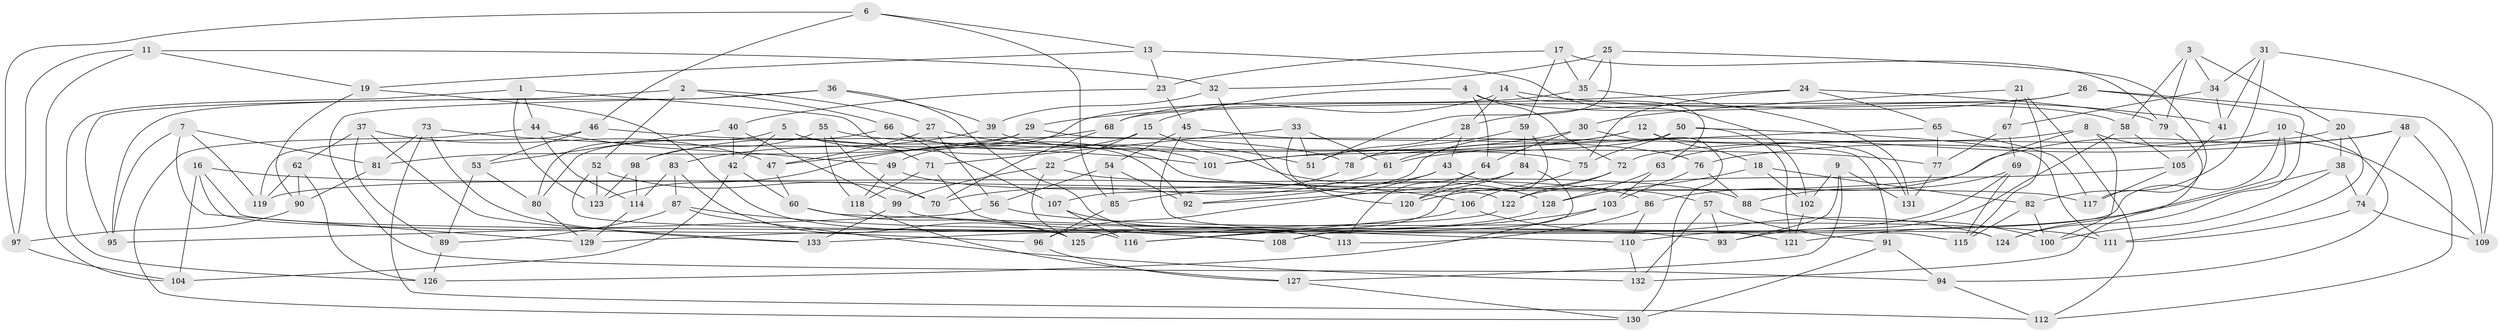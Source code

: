 // Generated by graph-tools (version 1.1) at 2025/50/03/09/25 03:50:47]
// undirected, 133 vertices, 266 edges
graph export_dot {
graph [start="1"]
  node [color=gray90,style=filled];
  1;
  2;
  3;
  4;
  5;
  6;
  7;
  8;
  9;
  10;
  11;
  12;
  13;
  14;
  15;
  16;
  17;
  18;
  19;
  20;
  21;
  22;
  23;
  24;
  25;
  26;
  27;
  28;
  29;
  30;
  31;
  32;
  33;
  34;
  35;
  36;
  37;
  38;
  39;
  40;
  41;
  42;
  43;
  44;
  45;
  46;
  47;
  48;
  49;
  50;
  51;
  52;
  53;
  54;
  55;
  56;
  57;
  58;
  59;
  60;
  61;
  62;
  63;
  64;
  65;
  66;
  67;
  68;
  69;
  70;
  71;
  72;
  73;
  74;
  75;
  76;
  77;
  78;
  79;
  80;
  81;
  82;
  83;
  84;
  85;
  86;
  87;
  88;
  89;
  90;
  91;
  92;
  93;
  94;
  95;
  96;
  97;
  98;
  99;
  100;
  101;
  102;
  103;
  104;
  105;
  106;
  107;
  108;
  109;
  110;
  111;
  112;
  113;
  114;
  115;
  116;
  117;
  118;
  119;
  120;
  121;
  122;
  123;
  124;
  125;
  126;
  127;
  128;
  129;
  130;
  131;
  132;
  133;
  1 -- 44;
  1 -- 126;
  1 -- 123;
  1 -- 71;
  2 -- 66;
  2 -- 52;
  2 -- 95;
  2 -- 27;
  3 -- 34;
  3 -- 58;
  3 -- 20;
  3 -- 79;
  4 -- 72;
  4 -- 64;
  4 -- 15;
  4 -- 58;
  5 -- 80;
  5 -- 117;
  5 -- 42;
  5 -- 92;
  6 -- 97;
  6 -- 85;
  6 -- 13;
  6 -- 46;
  7 -- 95;
  7 -- 129;
  7 -- 119;
  7 -- 81;
  8 -- 109;
  8 -- 86;
  8 -- 100;
  8 -- 72;
  9 -- 93;
  9 -- 131;
  9 -- 102;
  9 -- 127;
  10 -- 94;
  10 -- 76;
  10 -- 110;
  10 -- 124;
  11 -- 97;
  11 -- 32;
  11 -- 104;
  11 -- 19;
  12 -- 61;
  12 -- 107;
  12 -- 18;
  12 -- 131;
  13 -- 23;
  13 -- 19;
  13 -- 102;
  14 -- 28;
  14 -- 68;
  14 -- 63;
  14 -- 41;
  15 -- 98;
  15 -- 22;
  15 -- 51;
  16 -- 106;
  16 -- 116;
  16 -- 104;
  16 -- 96;
  17 -- 79;
  17 -- 23;
  17 -- 35;
  17 -- 59;
  18 -- 82;
  18 -- 128;
  18 -- 102;
  19 -- 108;
  19 -- 90;
  20 -- 38;
  20 -- 63;
  20 -- 111;
  21 -- 112;
  21 -- 115;
  21 -- 67;
  21 -- 30;
  22 -- 125;
  22 -- 88;
  22 -- 99;
  23 -- 45;
  23 -- 40;
  24 -- 29;
  24 -- 79;
  24 -- 65;
  24 -- 75;
  25 -- 51;
  25 -- 117;
  25 -- 35;
  25 -- 32;
  26 -- 124;
  26 -- 28;
  26 -- 109;
  26 -- 68;
  27 -- 56;
  27 -- 128;
  27 -- 47;
  28 -- 43;
  28 -- 51;
  29 -- 81;
  29 -- 91;
  29 -- 47;
  30 -- 101;
  30 -- 64;
  30 -- 130;
  31 -- 82;
  31 -- 41;
  31 -- 34;
  31 -- 109;
  32 -- 120;
  32 -- 39;
  33 -- 61;
  33 -- 122;
  33 -- 71;
  33 -- 51;
  34 -- 67;
  34 -- 41;
  35 -- 49;
  35 -- 131;
  36 -- 113;
  36 -- 94;
  36 -- 39;
  36 -- 95;
  37 -- 47;
  37 -- 62;
  37 -- 89;
  37 -- 133;
  38 -- 121;
  38 -- 100;
  38 -- 74;
  39 -- 83;
  39 -- 75;
  40 -- 99;
  40 -- 53;
  40 -- 42;
  41 -- 105;
  42 -- 60;
  42 -- 104;
  43 -- 92;
  43 -- 96;
  43 -- 57;
  44 -- 49;
  44 -- 114;
  44 -- 130;
  45 -- 54;
  45 -- 76;
  45 -- 115;
  46 -- 53;
  46 -- 119;
  46 -- 78;
  47 -- 60;
  48 -- 119;
  48 -- 74;
  48 -- 61;
  48 -- 112;
  49 -- 86;
  49 -- 118;
  50 -- 75;
  50 -- 121;
  50 -- 111;
  50 -- 101;
  52 -- 124;
  52 -- 123;
  52 -- 70;
  53 -- 80;
  53 -- 89;
  54 -- 92;
  54 -- 85;
  54 -- 56;
  55 -- 118;
  55 -- 77;
  55 -- 70;
  55 -- 98;
  56 -- 111;
  56 -- 95;
  57 -- 91;
  57 -- 93;
  57 -- 132;
  58 -- 105;
  58 -- 93;
  59 -- 84;
  59 -- 78;
  59 -- 125;
  60 -- 110;
  60 -- 125;
  61 -- 70;
  62 -- 126;
  62 -- 90;
  62 -- 119;
  63 -- 103;
  63 -- 128;
  64 -- 113;
  64 -- 120;
  65 -- 78;
  65 -- 117;
  65 -- 77;
  66 -- 80;
  66 -- 101;
  66 -- 107;
  67 -- 69;
  67 -- 77;
  68 -- 123;
  68 -- 70;
  69 -- 115;
  69 -- 108;
  69 -- 88;
  71 -- 118;
  71 -- 93;
  72 -- 120;
  72 -- 122;
  73 -- 133;
  73 -- 112;
  73 -- 101;
  73 -- 81;
  74 -- 109;
  74 -- 111;
  75 -- 106;
  76 -- 88;
  76 -- 103;
  77 -- 131;
  78 -- 85;
  79 -- 132;
  80 -- 129;
  81 -- 90;
  82 -- 100;
  82 -- 115;
  83 -- 114;
  83 -- 125;
  83 -- 87;
  84 -- 108;
  84 -- 120;
  84 -- 92;
  85 -- 96;
  86 -- 110;
  86 -- 113;
  87 -- 89;
  87 -- 132;
  87 -- 108;
  88 -- 100;
  89 -- 126;
  90 -- 97;
  91 -- 130;
  91 -- 94;
  94 -- 112;
  96 -- 127;
  97 -- 104;
  98 -- 123;
  98 -- 114;
  99 -- 133;
  99 -- 121;
  102 -- 121;
  103 -- 116;
  103 -- 126;
  105 -- 122;
  105 -- 117;
  106 -- 124;
  106 -- 116;
  107 -- 113;
  107 -- 116;
  110 -- 132;
  114 -- 129;
  118 -- 127;
  122 -- 129;
  127 -- 130;
  128 -- 133;
}
